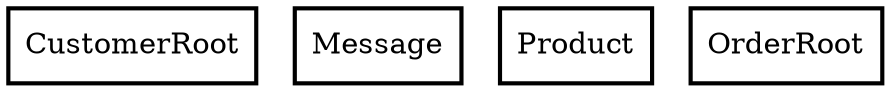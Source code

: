 graph {
splines=spline;
overlap=false;
"CustomerRoot"[shape=box,style=bold];
"Message"[shape=box,style=bold];
"Product"[shape=box,style=bold];
"OrderRoot"[shape=box,style=bold];
}
